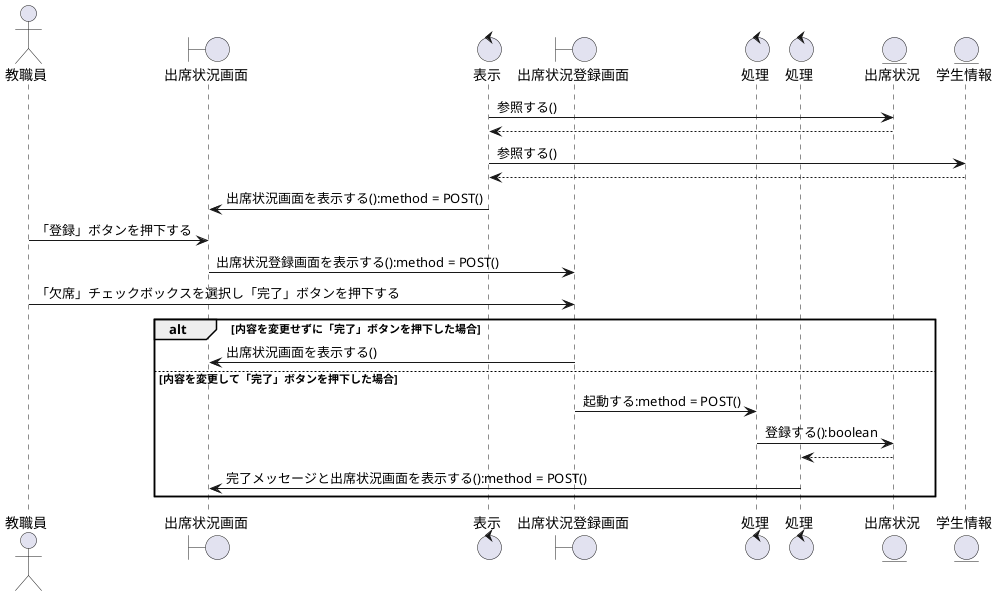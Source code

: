 @startuml シーケンス_欠席回数登録


' 登場するモノの定義
actor    "教職員"          as User
boundary "出席状況画面"     as b1
control  "表示"            as c1
boundary "出席状況登録画面" as b2
control  "処理"            as c2
control  "処理"            as c3
entity   "出席状況"        as e1
entity   "学生情報"        as e2


' シーケンスの流れ
c1   -> e1 : 参照する()
c1  <-- e1
c1   -> e2 : 参照する()
c1  <-- e2
c1   -> b1: 出席状況画面を表示する():method = POST()
User -> b1: 「登録」ボタンを押下する
b1   -> b2 : 出席状況登録画面を表示する():method = POST()
User -> b2 : 「欠席」チェックボックスを選択し「完了」ボタンを押下する

' 分岐
alt 内容を変更せずに「完了」ボタンを押下した場合
    b2  -> b1 :出席状況画面を表示する()

else 内容を変更して「完了」ボタンを押下した場合
    b2  -> c2 : 起動する:method = POST()
    c2  -> e1 : 登録する():boolean
    c3 <-- e1
    c3  -> b1 :完了メッセージと出席状況画面を表示する():method = POST()
end


@enduml